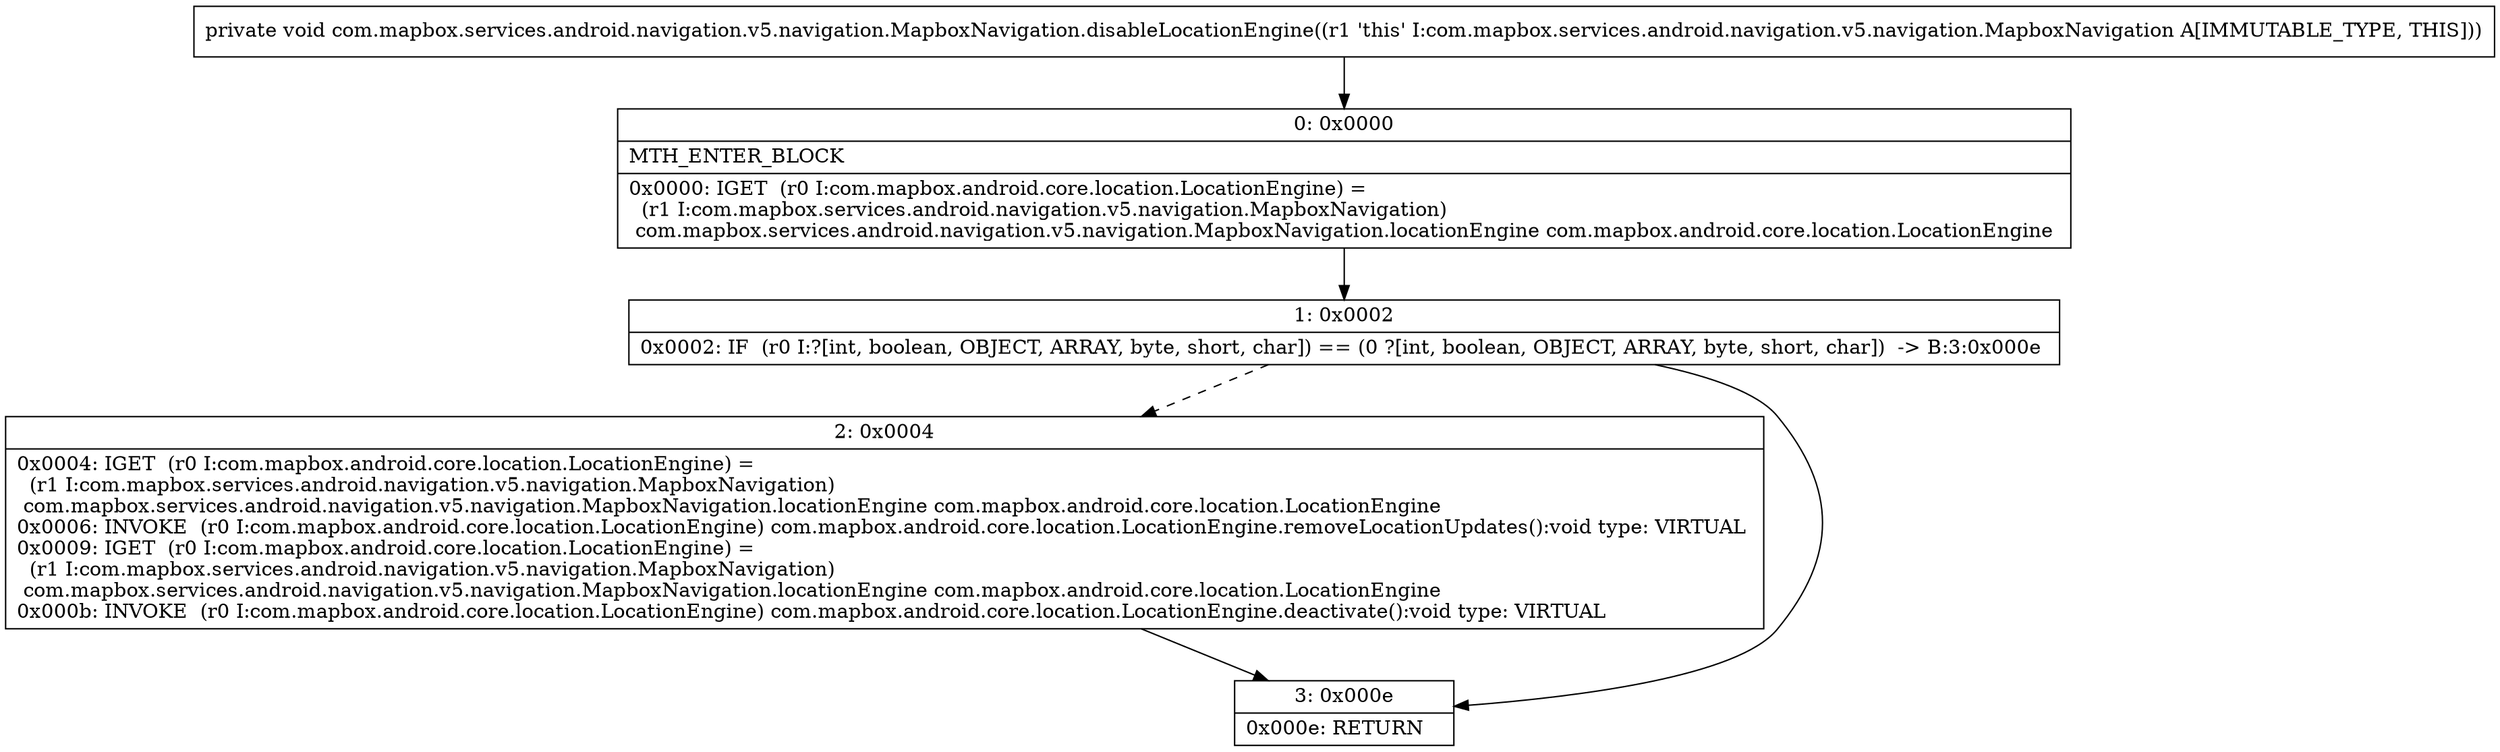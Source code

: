digraph "CFG forcom.mapbox.services.android.navigation.v5.navigation.MapboxNavigation.disableLocationEngine()V" {
Node_0 [shape=record,label="{0\:\ 0x0000|MTH_ENTER_BLOCK\l|0x0000: IGET  (r0 I:com.mapbox.android.core.location.LocationEngine) = \l  (r1 I:com.mapbox.services.android.navigation.v5.navigation.MapboxNavigation)\l com.mapbox.services.android.navigation.v5.navigation.MapboxNavigation.locationEngine com.mapbox.android.core.location.LocationEngine \l}"];
Node_1 [shape=record,label="{1\:\ 0x0002|0x0002: IF  (r0 I:?[int, boolean, OBJECT, ARRAY, byte, short, char]) == (0 ?[int, boolean, OBJECT, ARRAY, byte, short, char])  \-\> B:3:0x000e \l}"];
Node_2 [shape=record,label="{2\:\ 0x0004|0x0004: IGET  (r0 I:com.mapbox.android.core.location.LocationEngine) = \l  (r1 I:com.mapbox.services.android.navigation.v5.navigation.MapboxNavigation)\l com.mapbox.services.android.navigation.v5.navigation.MapboxNavigation.locationEngine com.mapbox.android.core.location.LocationEngine \l0x0006: INVOKE  (r0 I:com.mapbox.android.core.location.LocationEngine) com.mapbox.android.core.location.LocationEngine.removeLocationUpdates():void type: VIRTUAL \l0x0009: IGET  (r0 I:com.mapbox.android.core.location.LocationEngine) = \l  (r1 I:com.mapbox.services.android.navigation.v5.navigation.MapboxNavigation)\l com.mapbox.services.android.navigation.v5.navigation.MapboxNavigation.locationEngine com.mapbox.android.core.location.LocationEngine \l0x000b: INVOKE  (r0 I:com.mapbox.android.core.location.LocationEngine) com.mapbox.android.core.location.LocationEngine.deactivate():void type: VIRTUAL \l}"];
Node_3 [shape=record,label="{3\:\ 0x000e|0x000e: RETURN   \l}"];
MethodNode[shape=record,label="{private void com.mapbox.services.android.navigation.v5.navigation.MapboxNavigation.disableLocationEngine((r1 'this' I:com.mapbox.services.android.navigation.v5.navigation.MapboxNavigation A[IMMUTABLE_TYPE, THIS])) }"];
MethodNode -> Node_0;
Node_0 -> Node_1;
Node_1 -> Node_2[style=dashed];
Node_1 -> Node_3;
Node_2 -> Node_3;
}

